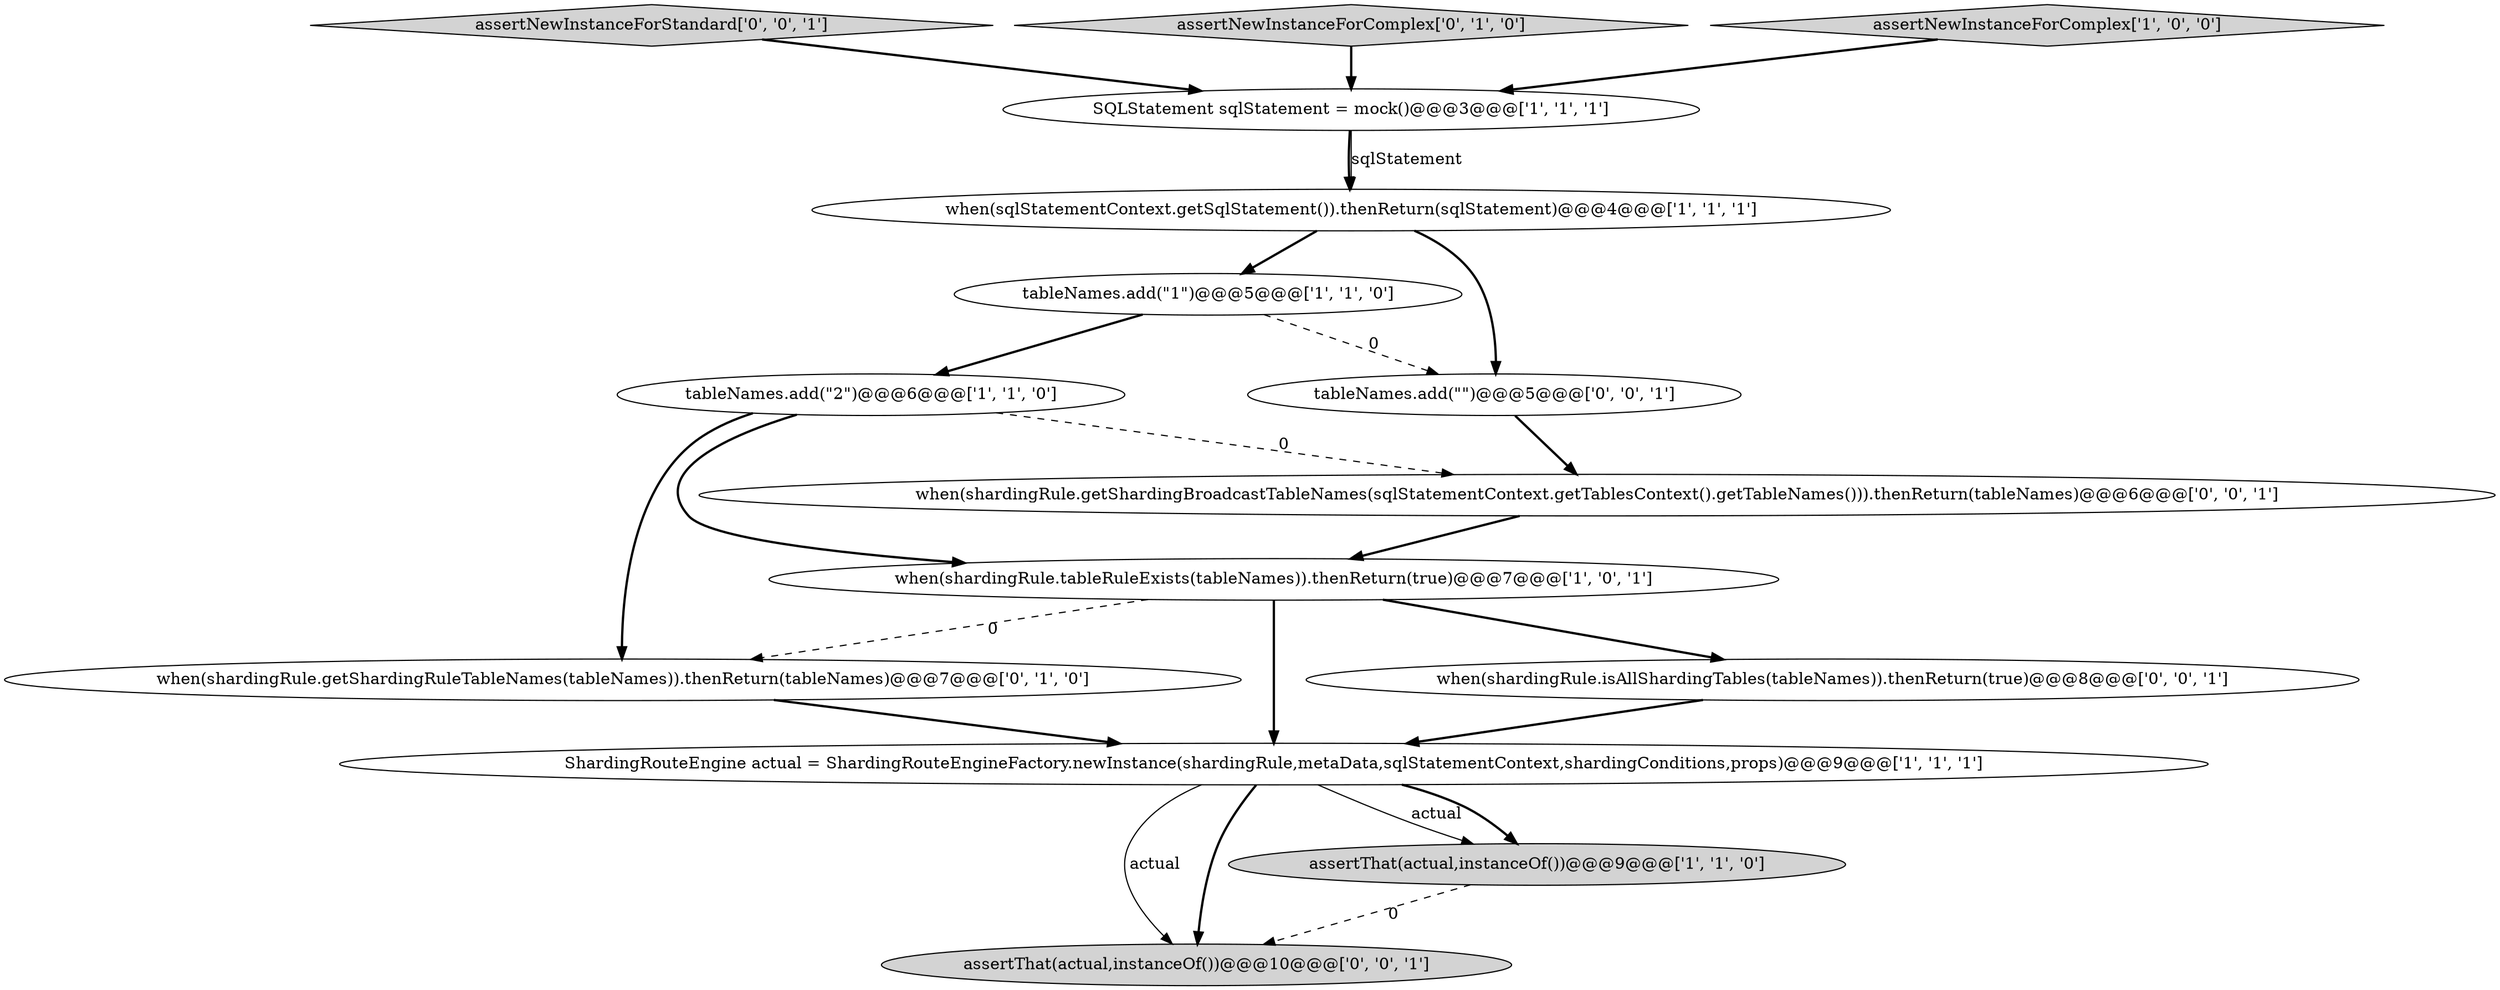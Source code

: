 digraph {
7 [style = filled, label = "ShardingRouteEngine actual = ShardingRouteEngineFactory.newInstance(shardingRule,metaData,sqlStatementContext,shardingConditions,props)@@@9@@@['1', '1', '1']", fillcolor = white, shape = ellipse image = "AAA0AAABBB1BBB"];
3 [style = filled, label = "assertThat(actual,instanceOf())@@@9@@@['1', '1', '0']", fillcolor = lightgray, shape = ellipse image = "AAA0AAABBB1BBB"];
11 [style = filled, label = "assertThat(actual,instanceOf())@@@10@@@['0', '0', '1']", fillcolor = lightgray, shape = ellipse image = "AAA0AAABBB3BBB"];
13 [style = filled, label = "assertNewInstanceForStandard['0', '0', '1']", fillcolor = lightgray, shape = diamond image = "AAA0AAABBB3BBB"];
9 [style = filled, label = "assertNewInstanceForComplex['0', '1', '0']", fillcolor = lightgray, shape = diamond image = "AAA0AAABBB2BBB"];
4 [style = filled, label = "assertNewInstanceForComplex['1', '0', '0']", fillcolor = lightgray, shape = diamond image = "AAA0AAABBB1BBB"];
0 [style = filled, label = "SQLStatement sqlStatement = mock()@@@3@@@['1', '1', '1']", fillcolor = white, shape = ellipse image = "AAA0AAABBB1BBB"];
6 [style = filled, label = "when(shardingRule.tableRuleExists(tableNames)).thenReturn(true)@@@7@@@['1', '0', '1']", fillcolor = white, shape = ellipse image = "AAA0AAABBB1BBB"];
12 [style = filled, label = "when(shardingRule.isAllShardingTables(tableNames)).thenReturn(true)@@@8@@@['0', '0', '1']", fillcolor = white, shape = ellipse image = "AAA0AAABBB3BBB"];
5 [style = filled, label = "tableNames.add(\"1\")@@@5@@@['1', '1', '0']", fillcolor = white, shape = ellipse image = "AAA0AAABBB1BBB"];
1 [style = filled, label = "tableNames.add(\"2\")@@@6@@@['1', '1', '0']", fillcolor = white, shape = ellipse image = "AAA0AAABBB1BBB"];
8 [style = filled, label = "when(shardingRule.getShardingRuleTableNames(tableNames)).thenReturn(tableNames)@@@7@@@['0', '1', '0']", fillcolor = white, shape = ellipse image = "AAA1AAABBB2BBB"];
14 [style = filled, label = "when(shardingRule.getShardingBroadcastTableNames(sqlStatementContext.getTablesContext().getTableNames())).thenReturn(tableNames)@@@6@@@['0', '0', '1']", fillcolor = white, shape = ellipse image = "AAA0AAABBB3BBB"];
10 [style = filled, label = "tableNames.add(\"\")@@@5@@@['0', '0', '1']", fillcolor = white, shape = ellipse image = "AAA0AAABBB3BBB"];
2 [style = filled, label = "when(sqlStatementContext.getSqlStatement()).thenReturn(sqlStatement)@@@4@@@['1', '1', '1']", fillcolor = white, shape = ellipse image = "AAA0AAABBB1BBB"];
12->7 [style = bold, label=""];
13->0 [style = bold, label=""];
2->5 [style = bold, label=""];
5->1 [style = bold, label=""];
1->8 [style = bold, label=""];
1->14 [style = dashed, label="0"];
7->11 [style = solid, label="actual"];
3->11 [style = dashed, label="0"];
2->10 [style = bold, label=""];
9->0 [style = bold, label=""];
7->11 [style = bold, label=""];
1->6 [style = bold, label=""];
7->3 [style = solid, label="actual"];
7->3 [style = bold, label=""];
6->8 [style = dashed, label="0"];
6->12 [style = bold, label=""];
14->6 [style = bold, label=""];
5->10 [style = dashed, label="0"];
8->7 [style = bold, label=""];
0->2 [style = bold, label=""];
6->7 [style = bold, label=""];
0->2 [style = solid, label="sqlStatement"];
10->14 [style = bold, label=""];
4->0 [style = bold, label=""];
}
